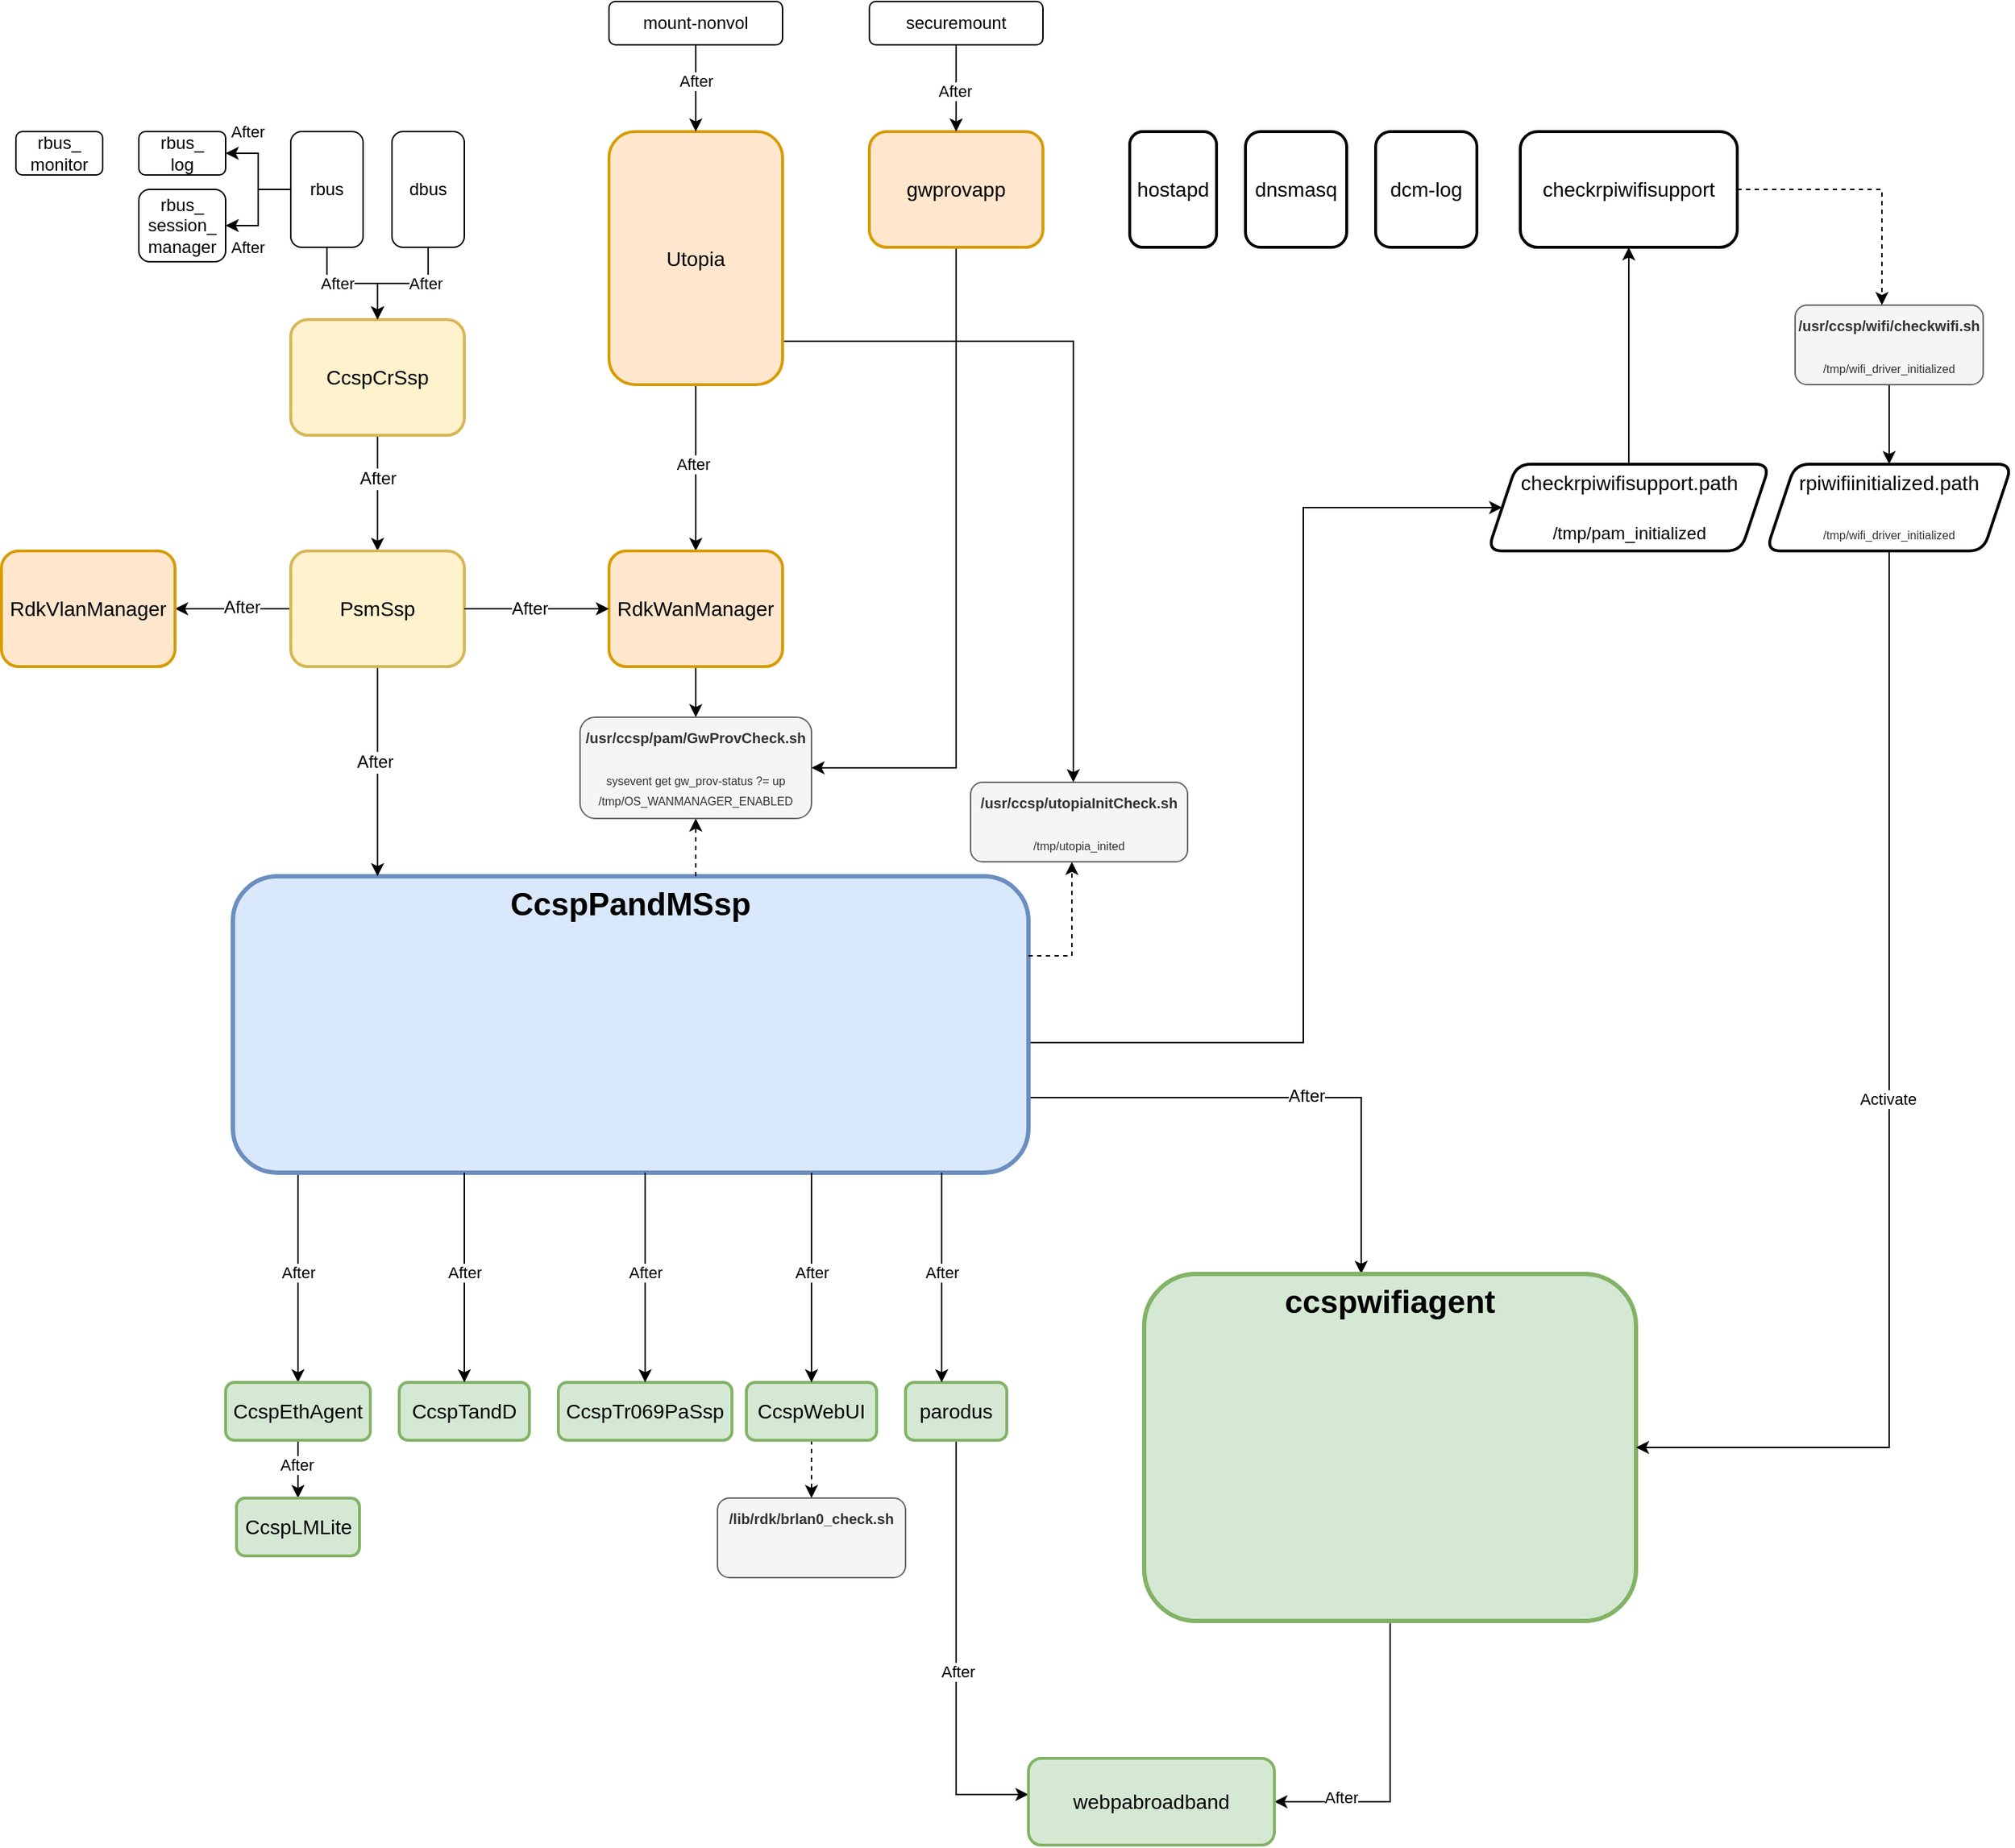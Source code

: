 <mxfile version="26.0.16" pages="2">
  <diagram id="CaJrav0Ks9dbAxRaC8s3" name="startup">
    <mxGraphModel dx="1792" dy="1963" grid="1" gridSize="10" guides="1" tooltips="1" connect="1" arrows="1" fold="1" page="1" pageScale="1" pageWidth="1100" pageHeight="850" math="0" shadow="0">
      <root>
        <mxCell id="0" />
        <mxCell id="1" parent="0" />
        <mxCell id="Ctrap0ORq_py7FJHEWEQ-8" value="" style="edgeStyle=orthogonalEdgeStyle;rounded=0;orthogonalLoop=1;jettySize=auto;html=1;" parent="1" target="Ctrap0ORq_py7FJHEWEQ-6" edge="1" source="HaenMIY_Y_Yz_WXMwMJQ-9">
          <mxGeometry relative="1" as="geometry">
            <mxPoint x="245" y="50" as="sourcePoint" />
            <mxPoint x="145" y="-95" as="targetPoint" />
            <Array as="points">
              <mxPoint x="245" y="30" />
              <mxPoint x="245" y="30" />
            </Array>
          </mxGeometry>
        </mxCell>
        <mxCell id="Ctrap0ORq_py7FJHEWEQ-9" value="After" style="edgeLabel;html=1;align=center;verticalAlign=middle;resizable=0;points=[];" parent="Ctrap0ORq_py7FJHEWEQ-8" vertex="1" connectable="0">
          <mxGeometry x="0.18" y="1" relative="1" as="geometry">
            <mxPoint x="-1" y="-17" as="offset" />
          </mxGeometry>
        </mxCell>
        <mxCell id="Ctrap0ORq_py7FJHEWEQ-28" value="" style="edgeStyle=orthogonalEdgeStyle;rounded=0;orthogonalLoop=1;jettySize=auto;html=1;" parent="1" source="HaenMIY_Y_Yz_WXMwMJQ-9" target="Ctrap0ORq_py7FJHEWEQ-27" edge="1">
          <mxGeometry relative="1" as="geometry">
            <Array as="points">
              <mxPoint x="980" y="-62" />
            </Array>
          </mxGeometry>
        </mxCell>
        <mxCell id="Ctrap0ORq_py7FJHEWEQ-43" value="After" style="edgeLabel;html=1;align=center;verticalAlign=middle;resizable=0;points=[];fontSize=12;" parent="Ctrap0ORq_py7FJHEWEQ-28" vertex="1" connectable="0">
          <mxGeometry x="0.092" y="1" relative="1" as="geometry">
            <mxPoint as="offset" />
          </mxGeometry>
        </mxCell>
        <mxCell id="dHDx69oJGEYUdPEooDdm-9" value="" style="edgeStyle=orthogonalEdgeStyle;rounded=0;orthogonalLoop=1;jettySize=auto;html=1;" edge="1" parent="1" source="HaenMIY_Y_Yz_WXMwMJQ-9" target="Ctrap0ORq_py7FJHEWEQ-68">
          <mxGeometry relative="1" as="geometry">
            <mxPoint x="1000" y="-30" as="targetPoint" />
            <Array as="points">
              <mxPoint x="940" y="-100" />
              <mxPoint x="940" y="-470" />
            </Array>
          </mxGeometry>
        </mxCell>
        <mxCell id="HaenMIY_Y_Yz_WXMwMJQ-9" value="CcspPandMSsp" style="rounded=1;whiteSpace=wrap;html=1;strokeWidth=3;fontSize=22;verticalAlign=top;fontStyle=1;fillColor=#dae8fc;strokeColor=#6c8ebf;" parent="1" vertex="1">
          <mxGeometry x="200" y="-215" width="550" height="205" as="geometry" />
        </mxCell>
        <mxCell id="nihvY-NNrgZjXgcSUX2D-1" value="" style="edgeStyle=orthogonalEdgeStyle;rounded=0;orthogonalLoop=1;jettySize=auto;html=1;" parent="1" source="HaenMIY_Y_Yz_WXMwMJQ-10" target="HaenMIY_Y_Yz_WXMwMJQ-11" edge="1">
          <mxGeometry relative="1" as="geometry" />
        </mxCell>
        <mxCell id="nihvY-NNrgZjXgcSUX2D-2" value="After" style="edgeLabel;html=1;align=center;verticalAlign=middle;resizable=0;points=[];fontSize=12;" parent="nihvY-NNrgZjXgcSUX2D-1" vertex="1" connectable="0">
          <mxGeometry x="-0.35" y="2" relative="1" as="geometry">
            <mxPoint x="-2" y="4" as="offset" />
          </mxGeometry>
        </mxCell>
        <mxCell id="HaenMIY_Y_Yz_WXMwMJQ-10" value="CcspCrSsp" style="rounded=1;whiteSpace=wrap;html=1;strokeWidth=2;fontSize=14;fillColor=#fff2cc;strokeColor=#d6b656;" parent="1" vertex="1">
          <mxGeometry x="240" y="-600" width="120" height="80" as="geometry" />
        </mxCell>
        <mxCell id="jsRW752Dgb9fndnlYt7Z-1" value="" style="edgeStyle=orthogonalEdgeStyle;rounded=0;orthogonalLoop=1;jettySize=auto;html=1;" parent="1" source="HaenMIY_Y_Yz_WXMwMJQ-11" target="HaenMIY_Y_Yz_WXMwMJQ-9" edge="1">
          <mxGeometry relative="1" as="geometry">
            <Array as="points">
              <mxPoint x="300" y="-240" />
              <mxPoint x="300" y="-240" />
            </Array>
          </mxGeometry>
        </mxCell>
        <mxCell id="jsRW752Dgb9fndnlYt7Z-2" value="After" style="edgeLabel;html=1;align=center;verticalAlign=middle;resizable=0;points=[];fontSize=12;" parent="jsRW752Dgb9fndnlYt7Z-1" vertex="1" connectable="0">
          <mxGeometry x="-0.1" y="-2" relative="1" as="geometry">
            <mxPoint as="offset" />
          </mxGeometry>
        </mxCell>
        <mxCell id="Ctrap0ORq_py7FJHEWEQ-17" value="" style="edgeStyle=orthogonalEdgeStyle;rounded=0;orthogonalLoop=1;jettySize=auto;html=1;fontSize=14;" parent="1" source="HaenMIY_Y_Yz_WXMwMJQ-11" target="Ctrap0ORq_py7FJHEWEQ-16" edge="1">
          <mxGeometry relative="1" as="geometry" />
        </mxCell>
        <mxCell id="Ctrap0ORq_py7FJHEWEQ-18" value="After" style="edgeLabel;html=1;align=center;verticalAlign=middle;resizable=0;points=[];fontSize=12;" parent="Ctrap0ORq_py7FJHEWEQ-17" vertex="1" connectable="0">
          <mxGeometry x="-0.155" y="-1" relative="1" as="geometry">
            <mxPoint as="offset" />
          </mxGeometry>
        </mxCell>
        <mxCell id="HaenMIY_Y_Yz_WXMwMJQ-11" value="PsmSsp" style="rounded=1;whiteSpace=wrap;html=1;strokeWidth=2;fontSize=14;fillColor=#fff2cc;strokeColor=#d6b656;" parent="1" vertex="1">
          <mxGeometry x="240" y="-440" width="120" height="80" as="geometry" />
        </mxCell>
        <mxCell id="-SFAgJQSVejThjJHDz4t-4" value="" style="edgeStyle=orthogonalEdgeStyle;rounded=0;orthogonalLoop=1;jettySize=auto;html=1;dashed=1;" parent="1" source="HaenMIY_Y_Yz_WXMwMJQ-9" target="-SFAgJQSVejThjJHDz4t-2" edge="1">
          <mxGeometry relative="1" as="geometry">
            <mxPoint x="960" y="-319.96" as="targetPoint" />
            <Array as="points">
              <mxPoint x="780" y="-160" />
            </Array>
          </mxGeometry>
        </mxCell>
        <mxCell id="-SFAgJQSVejThjJHDz4t-2" value="&lt;font style=&quot;font-size: 10px;&quot;&gt;&lt;b&gt;/usr/ccsp/utopiaInitCheck.sh&lt;/b&gt;&lt;/font&gt;&lt;div&gt;&lt;span style=&quot;font-size: 8px;&quot;&gt;&lt;br&gt;&lt;/span&gt;&lt;/div&gt;&lt;div&gt;&lt;span style=&quot;font-size: 8px;&quot;&gt;/tmp/utopia_inited&lt;/span&gt;&lt;/div&gt;" style="rounded=1;whiteSpace=wrap;html=1;align=center;verticalAlign=top;fillColor=#f5f5f5;fontColor=#333333;strokeColor=#666666;" parent="1" vertex="1">
          <mxGeometry x="710" y="-280" width="150" height="55" as="geometry" />
        </mxCell>
        <mxCell id="Ctrap0ORq_py7FJHEWEQ-33" value="" style="edgeStyle=orthogonalEdgeStyle;rounded=0;orthogonalLoop=1;jettySize=auto;html=1;dashed=1;" parent="1" source="HaenMIY_Y_Yz_WXMwMJQ-9" target="-SFAgJQSVejThjJHDz4t-3" edge="1">
          <mxGeometry relative="1" as="geometry">
            <Array as="points">
              <mxPoint x="520" y="-225" />
              <mxPoint x="520" y="-225" />
            </Array>
          </mxGeometry>
        </mxCell>
        <mxCell id="-SFAgJQSVejThjJHDz4t-3" value="&lt;font style=&quot;font-size: 10px;&quot;&gt;&lt;b&gt;/usr/ccsp/pam/GwProvCheck.sh&lt;/b&gt;&lt;/font&gt;&lt;div&gt;&lt;span style=&quot;font-size: 8px;&quot;&gt;&lt;br&gt;&lt;/span&gt;&lt;/div&gt;&lt;div&gt;&lt;span style=&quot;font-size: 8px;&quot;&gt;sysevent get gw_prov-status ?= up&lt;/span&gt;&lt;/div&gt;&lt;div&gt;&lt;span style=&quot;font-size: 8px;&quot;&gt;/tmp/OS_WANMANAGER_ENABLED&lt;/span&gt;&lt;/div&gt;" style="rounded=1;whiteSpace=wrap;html=1;align=center;verticalAlign=top;fillColor=#f5f5f5;fontColor=#333333;strokeColor=#666666;" parent="1" vertex="1">
          <mxGeometry x="440" y="-325" width="160" height="70" as="geometry" />
        </mxCell>
        <mxCell id="Ctrap0ORq_py7FJHEWEQ-14" value="" style="edgeStyle=orthogonalEdgeStyle;rounded=0;orthogonalLoop=1;jettySize=auto;html=1;" parent="1" source="-SFAgJQSVejThjJHDz4t-6" target="Ctrap0ORq_py7FJHEWEQ-10" edge="1">
          <mxGeometry relative="1" as="geometry">
            <mxPoint x="520" y="-570" as="targetPoint" />
          </mxGeometry>
        </mxCell>
        <mxCell id="Ctrap0ORq_py7FJHEWEQ-15" value="After" style="edgeLabel;html=1;align=center;verticalAlign=middle;resizable=0;points=[];" parent="Ctrap0ORq_py7FJHEWEQ-14" vertex="1" connectable="0">
          <mxGeometry x="-0.056" y="-2" relative="1" as="geometry">
            <mxPoint as="offset" />
          </mxGeometry>
        </mxCell>
        <mxCell id="Ctrap0ORq_py7FJHEWEQ-34" value="" style="edgeStyle=orthogonalEdgeStyle;rounded=0;orthogonalLoop=1;jettySize=auto;html=1;" parent="1" source="-SFAgJQSVejThjJHDz4t-6" target="-SFAgJQSVejThjJHDz4t-2" edge="1">
          <mxGeometry relative="1" as="geometry">
            <Array as="points">
              <mxPoint x="781" y="-585" />
            </Array>
          </mxGeometry>
        </mxCell>
        <mxCell id="-SFAgJQSVejThjJHDz4t-6" value="Utopia" style="rounded=1;whiteSpace=wrap;html=1;strokeWidth=2;fontSize=14;fillColor=#ffe6cc;strokeColor=#d79b00;" parent="1" vertex="1">
          <mxGeometry x="460" y="-730" width="120" height="175" as="geometry" />
        </mxCell>
        <mxCell id="Ctrap0ORq_py7FJHEWEQ-2" value="" style="edgeStyle=orthogonalEdgeStyle;rounded=0;orthogonalLoop=1;jettySize=auto;html=1;" parent="1" source="QYjlURlQi1eM6L4crGB4-1" target="HaenMIY_Y_Yz_WXMwMJQ-10" edge="1">
          <mxGeometry relative="1" as="geometry" />
        </mxCell>
        <mxCell id="Ctrap0ORq_py7FJHEWEQ-5" value="After" style="edgeLabel;html=1;align=center;verticalAlign=middle;resizable=0;points=[];" parent="Ctrap0ORq_py7FJHEWEQ-2" vertex="1" connectable="0">
          <mxGeometry x="-0.263" relative="1" as="geometry">
            <mxPoint as="offset" />
          </mxGeometry>
        </mxCell>
        <mxCell id="dHDx69oJGEYUdPEooDdm-2" value="" style="edgeStyle=orthogonalEdgeStyle;rounded=0;orthogonalLoop=1;jettySize=auto;html=1;" edge="1" parent="1" source="QYjlURlQi1eM6L4crGB4-1" target="dHDx69oJGEYUdPEooDdm-1">
          <mxGeometry relative="1" as="geometry" />
        </mxCell>
        <mxCell id="dHDx69oJGEYUdPEooDdm-3" value="After" style="edgeLabel;html=1;align=center;verticalAlign=middle;resizable=0;points=[];" vertex="1" connectable="0" parent="dHDx69oJGEYUdPEooDdm-2">
          <mxGeometry x="0.373" y="4" relative="1" as="geometry">
            <mxPoint x="-7" y="-19" as="offset" />
          </mxGeometry>
        </mxCell>
        <mxCell id="QYjlURlQi1eM6L4crGB4-1" value="rbus" style="rounded=1;whiteSpace=wrap;html=1;" parent="1" vertex="1">
          <mxGeometry x="240" y="-730" width="50" height="80" as="geometry" />
        </mxCell>
        <mxCell id="Ctrap0ORq_py7FJHEWEQ-3" value="" style="edgeStyle=orthogonalEdgeStyle;rounded=0;orthogonalLoop=1;jettySize=auto;html=1;" parent="1" source="Ctrap0ORq_py7FJHEWEQ-1" target="HaenMIY_Y_Yz_WXMwMJQ-10" edge="1">
          <mxGeometry relative="1" as="geometry" />
        </mxCell>
        <mxCell id="Ctrap0ORq_py7FJHEWEQ-4" value="After" style="edgeLabel;html=1;align=center;verticalAlign=middle;resizable=0;points=[];" parent="Ctrap0ORq_py7FJHEWEQ-3" vertex="1" connectable="0">
          <mxGeometry x="-0.365" relative="1" as="geometry">
            <mxPoint as="offset" />
          </mxGeometry>
        </mxCell>
        <mxCell id="Ctrap0ORq_py7FJHEWEQ-1" value="dbus" style="rounded=1;whiteSpace=wrap;html=1;" parent="1" vertex="1">
          <mxGeometry x="310" y="-730" width="50" height="80" as="geometry" />
        </mxCell>
        <mxCell id="Ctrap0ORq_py7FJHEWEQ-41" value="" style="edgeStyle=orthogonalEdgeStyle;rounded=0;orthogonalLoop=1;jettySize=auto;html=1;" parent="1" source="Ctrap0ORq_py7FJHEWEQ-6" target="Ctrap0ORq_py7FJHEWEQ-38" edge="1">
          <mxGeometry relative="1" as="geometry" />
        </mxCell>
        <mxCell id="Ctrap0ORq_py7FJHEWEQ-42" value="After" style="edgeLabel;html=1;align=center;verticalAlign=middle;resizable=0;points=[];" parent="Ctrap0ORq_py7FJHEWEQ-41" vertex="1" connectable="0">
          <mxGeometry x="-0.181" y="-1" relative="1" as="geometry">
            <mxPoint as="offset" />
          </mxGeometry>
        </mxCell>
        <mxCell id="Ctrap0ORq_py7FJHEWEQ-6" value="CcspEthAgent" style="rounded=1;whiteSpace=wrap;html=1;strokeWidth=2;fontSize=14;fillColor=#d5e8d4;strokeColor=#82b366;" parent="1" vertex="1">
          <mxGeometry x="195" y="135" width="100" height="40" as="geometry" />
        </mxCell>
        <mxCell id="Ctrap0ORq_py7FJHEWEQ-32" value="" style="edgeStyle=orthogonalEdgeStyle;rounded=0;orthogonalLoop=1;jettySize=auto;html=1;" parent="1" source="Ctrap0ORq_py7FJHEWEQ-10" target="-SFAgJQSVejThjJHDz4t-3" edge="1">
          <mxGeometry relative="1" as="geometry" />
        </mxCell>
        <mxCell id="Ctrap0ORq_py7FJHEWEQ-10" value="RdkWanManager" style="rounded=1;whiteSpace=wrap;html=1;strokeWidth=2;fontSize=14;fillColor=#ffe6cc;strokeColor=#d79b00;" parent="1" vertex="1">
          <mxGeometry x="460" y="-440" width="120" height="80" as="geometry" />
        </mxCell>
        <mxCell id="Ctrap0ORq_py7FJHEWEQ-11" value="" style="edgeStyle=orthogonalEdgeStyle;rounded=0;orthogonalLoop=1;jettySize=auto;html=1;fontSize=14;" parent="1" source="HaenMIY_Y_Yz_WXMwMJQ-11" target="Ctrap0ORq_py7FJHEWEQ-10" edge="1">
          <mxGeometry relative="1" as="geometry">
            <mxPoint x="310" y="-350" as="sourcePoint" />
            <mxPoint x="310" y="-270" as="targetPoint" />
          </mxGeometry>
        </mxCell>
        <mxCell id="Ctrap0ORq_py7FJHEWEQ-12" value="After" style="edgeLabel;html=1;align=center;verticalAlign=middle;resizable=0;points=[];fontSize=12;" parent="Ctrap0ORq_py7FJHEWEQ-11" vertex="1" connectable="0">
          <mxGeometry x="-0.1" y="-2" relative="1" as="geometry">
            <mxPoint y="-2" as="offset" />
          </mxGeometry>
        </mxCell>
        <mxCell id="Ctrap0ORq_py7FJHEWEQ-16" value="RdkVlanManager" style="rounded=1;whiteSpace=wrap;html=1;strokeWidth=2;fontSize=14;fillColor=#ffe6cc;strokeColor=#d79b00;" parent="1" vertex="1">
          <mxGeometry x="40" y="-440" width="120" height="80" as="geometry" />
        </mxCell>
        <mxCell id="Ctrap0ORq_py7FJHEWEQ-36" value="" style="edgeStyle=orthogonalEdgeStyle;rounded=0;orthogonalLoop=1;jettySize=auto;html=1;" parent="1" source="Ctrap0ORq_py7FJHEWEQ-19" target="-SFAgJQSVejThjJHDz4t-3" edge="1">
          <mxGeometry relative="1" as="geometry">
            <mxPoint x="700" y="-580" as="targetPoint" />
            <Array as="points">
              <mxPoint x="700" y="-290" />
            </Array>
          </mxGeometry>
        </mxCell>
        <mxCell id="Ctrap0ORq_py7FJHEWEQ-19" value="gwprovapp" style="rounded=1;whiteSpace=wrap;html=1;strokeWidth=2;fontSize=14;fillColor=#ffe6cc;strokeColor=#d79b00;" parent="1" vertex="1">
          <mxGeometry x="640" y="-730" width="120" height="80" as="geometry" />
        </mxCell>
        <mxCell id="Ctrap0ORq_py7FJHEWEQ-22" value="" style="edgeStyle=orthogonalEdgeStyle;rounded=0;orthogonalLoop=1;jettySize=auto;html=1;" parent="1" source="Ctrap0ORq_py7FJHEWEQ-21" target="Ctrap0ORq_py7FJHEWEQ-19" edge="1">
          <mxGeometry relative="1" as="geometry" />
        </mxCell>
        <mxCell id="Ctrap0ORq_py7FJHEWEQ-23" value="After" style="edgeLabel;html=1;align=center;verticalAlign=middle;resizable=0;points=[];" parent="Ctrap0ORq_py7FJHEWEQ-22" vertex="1" connectable="0">
          <mxGeometry x="0.056" y="-1" relative="1" as="geometry">
            <mxPoint as="offset" />
          </mxGeometry>
        </mxCell>
        <mxCell id="Ctrap0ORq_py7FJHEWEQ-21" value="securemount" style="rounded=1;whiteSpace=wrap;html=1;" parent="1" vertex="1">
          <mxGeometry x="640" y="-820" width="120" height="30" as="geometry" />
        </mxCell>
        <mxCell id="Ctrap0ORq_py7FJHEWEQ-25" value="" style="edgeStyle=orthogonalEdgeStyle;rounded=0;orthogonalLoop=1;jettySize=auto;html=1;" parent="1" source="Ctrap0ORq_py7FJHEWEQ-24" target="-SFAgJQSVejThjJHDz4t-6" edge="1">
          <mxGeometry relative="1" as="geometry" />
        </mxCell>
        <mxCell id="Ctrap0ORq_py7FJHEWEQ-26" value="After" style="edgeLabel;html=1;align=center;verticalAlign=middle;resizable=0;points=[];" parent="Ctrap0ORq_py7FJHEWEQ-25" vertex="1" connectable="0">
          <mxGeometry x="-0.186" relative="1" as="geometry">
            <mxPoint as="offset" />
          </mxGeometry>
        </mxCell>
        <mxCell id="Ctrap0ORq_py7FJHEWEQ-24" value="mount-nonvol" style="rounded=1;whiteSpace=wrap;html=1;" parent="1" vertex="1">
          <mxGeometry x="460" y="-820" width="120" height="30" as="geometry" />
        </mxCell>
        <mxCell id="dHDx69oJGEYUdPEooDdm-15" value="" style="edgeStyle=orthogonalEdgeStyle;rounded=0;orthogonalLoop=1;jettySize=auto;html=1;" edge="1" parent="1" source="Ctrap0ORq_py7FJHEWEQ-27" target="dHDx69oJGEYUdPEooDdm-10">
          <mxGeometry relative="1" as="geometry">
            <mxPoint x="1290" y="110" as="targetPoint" />
            <Array as="points">
              <mxPoint x="1000" y="425" />
            </Array>
          </mxGeometry>
        </mxCell>
        <mxCell id="dHDx69oJGEYUdPEooDdm-16" value="After" style="edgeLabel;html=1;align=center;verticalAlign=middle;resizable=0;points=[];" vertex="1" connectable="0" parent="dHDx69oJGEYUdPEooDdm-15">
          <mxGeometry x="0.555" y="-3" relative="1" as="geometry">
            <mxPoint as="offset" />
          </mxGeometry>
        </mxCell>
        <mxCell id="Ctrap0ORq_py7FJHEWEQ-27" value="ccspwifiagent" style="rounded=1;whiteSpace=wrap;html=1;strokeWidth=3;fontSize=22;verticalAlign=top;fontStyle=1;fillColor=#d5e8d4;strokeColor=#82b366;" parent="1" vertex="1">
          <mxGeometry x="830" y="60" width="340" height="240" as="geometry" />
        </mxCell>
        <mxCell id="Ctrap0ORq_py7FJHEWEQ-30" value="&lt;div&gt;&lt;br&gt;&lt;/div&gt;&lt;div&gt;&lt;br&gt;&lt;/div&gt;" style="text;html=1;align=left;verticalAlign=middle;resizable=0;points=[];autosize=1;strokeColor=none;fillColor=none;fontSize=8;" parent="1" vertex="1">
          <mxGeometry x="230" y="-135" width="20" height="30" as="geometry" />
        </mxCell>
        <mxCell id="Ctrap0ORq_py7FJHEWEQ-37" value="CcspTandD" style="rounded=1;whiteSpace=wrap;html=1;strokeWidth=2;fontSize=14;fillColor=#d5e8d4;strokeColor=#82b366;" parent="1" vertex="1">
          <mxGeometry x="315" y="135" width="90" height="40" as="geometry" />
        </mxCell>
        <mxCell id="dHDx69oJGEYUdPEooDdm-12" value="" style="edgeStyle=orthogonalEdgeStyle;rounded=0;orthogonalLoop=1;jettySize=auto;html=1;" edge="1" parent="1" source="Ctrap0ORq_py7FJHEWEQ-53" target="dHDx69oJGEYUdPEooDdm-10">
          <mxGeometry relative="1" as="geometry">
            <mxPoint x="1120" y="320" as="sourcePoint" />
            <mxPoint x="855" y="530" as="targetPoint" />
            <Array as="points">
              <mxPoint x="700" y="420" />
            </Array>
          </mxGeometry>
        </mxCell>
        <mxCell id="dHDx69oJGEYUdPEooDdm-13" value="After" style="edgeLabel;html=1;align=center;verticalAlign=middle;resizable=0;points=[];" vertex="1" connectable="0" parent="dHDx69oJGEYUdPEooDdm-12">
          <mxGeometry x="0.084" y="1" relative="1" as="geometry">
            <mxPoint as="offset" />
          </mxGeometry>
        </mxCell>
        <mxCell id="Ctrap0ORq_py7FJHEWEQ-38" value="CcspLMLite" style="rounded=1;whiteSpace=wrap;html=1;strokeWidth=2;fontSize=14;fillColor=#d5e8d4;strokeColor=#82b366;" parent="1" vertex="1">
          <mxGeometry x="202.5" y="215" width="85" height="40" as="geometry" />
        </mxCell>
        <mxCell id="Ctrap0ORq_py7FJHEWEQ-39" value="" style="edgeStyle=orthogonalEdgeStyle;rounded=0;orthogonalLoop=1;jettySize=auto;html=1;" parent="1" target="Ctrap0ORq_py7FJHEWEQ-37" edge="1" source="HaenMIY_Y_Yz_WXMwMJQ-9">
          <mxGeometry relative="1" as="geometry">
            <mxPoint x="355" y="50" as="sourcePoint" />
            <mxPoint x="255" y="140" as="targetPoint" />
            <Array as="points">
              <mxPoint x="360" y="20" />
              <mxPoint x="360" y="20" />
            </Array>
          </mxGeometry>
        </mxCell>
        <mxCell id="Ctrap0ORq_py7FJHEWEQ-40" value="After" style="edgeLabel;html=1;align=center;verticalAlign=middle;resizable=0;points=[];" parent="Ctrap0ORq_py7FJHEWEQ-39" vertex="1" connectable="0">
          <mxGeometry x="0.18" y="1" relative="1" as="geometry">
            <mxPoint x="-1" y="-17" as="offset" />
          </mxGeometry>
        </mxCell>
        <mxCell id="Ctrap0ORq_py7FJHEWEQ-44" value="CcspTr069PaSsp" style="rounded=1;whiteSpace=wrap;html=1;strokeWidth=2;fontSize=14;fillColor=#d5e8d4;strokeColor=#82b366;" parent="1" vertex="1">
          <mxGeometry x="425" y="135" width="120" height="40" as="geometry" />
        </mxCell>
        <mxCell id="Ctrap0ORq_py7FJHEWEQ-45" value="" style="edgeStyle=orthogonalEdgeStyle;rounded=0;orthogonalLoop=1;jettySize=auto;html=1;" parent="1" target="Ctrap0ORq_py7FJHEWEQ-44" edge="1" source="HaenMIY_Y_Yz_WXMwMJQ-9">
          <mxGeometry relative="1" as="geometry">
            <mxPoint x="485" y="50" as="sourcePoint" />
            <mxPoint x="365" y="140" as="targetPoint" />
            <Array as="points">
              <mxPoint x="485" y="20" />
              <mxPoint x="485" y="20" />
            </Array>
          </mxGeometry>
        </mxCell>
        <mxCell id="Ctrap0ORq_py7FJHEWEQ-46" value="After" style="edgeLabel;html=1;align=center;verticalAlign=middle;resizable=0;points=[];" parent="Ctrap0ORq_py7FJHEWEQ-45" vertex="1" connectable="0">
          <mxGeometry x="0.18" y="1" relative="1" as="geometry">
            <mxPoint x="-1" y="-17" as="offset" />
          </mxGeometry>
        </mxCell>
        <mxCell id="Ctrap0ORq_py7FJHEWEQ-51" value="" style="edgeStyle=orthogonalEdgeStyle;rounded=0;orthogonalLoop=1;jettySize=auto;html=1;dashed=1;" parent="1" source="Ctrap0ORq_py7FJHEWEQ-47" target="Ctrap0ORq_py7FJHEWEQ-50" edge="1">
          <mxGeometry relative="1" as="geometry" />
        </mxCell>
        <mxCell id="Ctrap0ORq_py7FJHEWEQ-47" value="CcspWebUI" style="rounded=1;whiteSpace=wrap;html=1;strokeWidth=2;fontSize=14;fillColor=#d5e8d4;strokeColor=#82b366;" parent="1" vertex="1">
          <mxGeometry x="555" y="135" width="90" height="40" as="geometry" />
        </mxCell>
        <mxCell id="Ctrap0ORq_py7FJHEWEQ-48" value="" style="edgeStyle=orthogonalEdgeStyle;rounded=0;orthogonalLoop=1;jettySize=auto;html=1;" parent="1" target="Ctrap0ORq_py7FJHEWEQ-47" edge="1" source="HaenMIY_Y_Yz_WXMwMJQ-9">
          <mxGeometry relative="1" as="geometry">
            <mxPoint x="600" y="50" as="sourcePoint" />
            <mxPoint x="495" y="140" as="targetPoint" />
            <Array as="points">
              <mxPoint x="600" y="30" />
              <mxPoint x="600" y="30" />
            </Array>
          </mxGeometry>
        </mxCell>
        <mxCell id="Ctrap0ORq_py7FJHEWEQ-49" value="After" style="edgeLabel;html=1;align=center;verticalAlign=middle;resizable=0;points=[];" parent="Ctrap0ORq_py7FJHEWEQ-48" vertex="1" connectable="0">
          <mxGeometry x="0.18" y="1" relative="1" as="geometry">
            <mxPoint x="-1" y="-17" as="offset" />
          </mxGeometry>
        </mxCell>
        <mxCell id="Ctrap0ORq_py7FJHEWEQ-50" value="&lt;span style=&quot;font-size: 10px;&quot;&gt;&lt;b&gt;/lib/rdk/brlan0_check.sh&lt;/b&gt;&lt;/span&gt;" style="rounded=1;whiteSpace=wrap;html=1;align=center;verticalAlign=top;fillColor=#f5f5f5;fontColor=#333333;strokeColor=#666666;" parent="1" vertex="1">
          <mxGeometry x="535" y="215" width="130" height="55" as="geometry" />
        </mxCell>
        <mxCell id="Ctrap0ORq_py7FJHEWEQ-52" value="hostapd" style="rounded=1;whiteSpace=wrap;html=1;strokeWidth=2;fontSize=14;" parent="1" vertex="1">
          <mxGeometry x="820" y="-730" width="60" height="80" as="geometry" />
        </mxCell>
        <mxCell id="Ctrap0ORq_py7FJHEWEQ-53" value="parodus" style="rounded=1;whiteSpace=wrap;html=1;strokeWidth=2;fontSize=14;fillColor=#d5e8d4;strokeColor=#82b366;" parent="1" vertex="1">
          <mxGeometry x="665" y="135" width="70" height="40" as="geometry" />
        </mxCell>
        <mxCell id="Ctrap0ORq_py7FJHEWEQ-55" value="" style="edgeStyle=orthogonalEdgeStyle;rounded=0;orthogonalLoop=1;jettySize=auto;html=1;" parent="1" target="Ctrap0ORq_py7FJHEWEQ-53" edge="1" source="HaenMIY_Y_Yz_WXMwMJQ-9">
          <mxGeometry relative="1" as="geometry">
            <mxPoint x="665" y="155" as="sourcePoint" />
            <mxPoint x="610" y="245" as="targetPoint" />
            <Array as="points">
              <mxPoint x="690" y="40" />
              <mxPoint x="690" y="40" />
            </Array>
          </mxGeometry>
        </mxCell>
        <mxCell id="Ctrap0ORq_py7FJHEWEQ-56" value="After" style="edgeLabel;html=1;align=center;verticalAlign=middle;resizable=0;points=[];" parent="Ctrap0ORq_py7FJHEWEQ-55" vertex="1" connectable="0">
          <mxGeometry x="0.18" y="1" relative="1" as="geometry">
            <mxPoint x="-1" y="-17" as="offset" />
          </mxGeometry>
        </mxCell>
        <mxCell id="Ctrap0ORq_py7FJHEWEQ-57" value="dnsmasq" style="rounded=1;whiteSpace=wrap;html=1;strokeWidth=2;fontSize=14;" parent="1" vertex="1">
          <mxGeometry x="900" y="-730" width="70" height="80" as="geometry" />
        </mxCell>
        <mxCell id="Ctrap0ORq_py7FJHEWEQ-58" value="dcm-log" style="rounded=1;whiteSpace=wrap;html=1;strokeWidth=2;fontSize=14;" parent="1" vertex="1">
          <mxGeometry x="990" y="-730" width="70" height="80" as="geometry" />
        </mxCell>
        <mxCell id="Ctrap0ORq_py7FJHEWEQ-67" value="" style="edgeStyle=orthogonalEdgeStyle;rounded=0;orthogonalLoop=1;jettySize=auto;html=1;dashed=1;" parent="1" source="Ctrap0ORq_py7FJHEWEQ-59" target="Ctrap0ORq_py7FJHEWEQ-64" edge="1">
          <mxGeometry relative="1" as="geometry">
            <mxPoint x="1345" y="-690" as="targetPoint" />
            <Array as="points">
              <mxPoint x="1340" y="-690" />
            </Array>
          </mxGeometry>
        </mxCell>
        <mxCell id="Ctrap0ORq_py7FJHEWEQ-59" value="checkrpiwifisupport" style="rounded=1;whiteSpace=wrap;html=1;strokeWidth=2;fontSize=14;" parent="1" vertex="1">
          <mxGeometry x="1090" y="-730" width="150" height="80" as="geometry" />
        </mxCell>
        <mxCell id="Ctrap0ORq_py7FJHEWEQ-62" value="" style="edgeStyle=orthogonalEdgeStyle;rounded=0;orthogonalLoop=1;jettySize=auto;html=1;" parent="1" source="Ctrap0ORq_py7FJHEWEQ-68" target="Ctrap0ORq_py7FJHEWEQ-59" edge="1">
          <mxGeometry relative="1" as="geometry">
            <mxPoint x="1052.545" y="-520" as="sourcePoint" />
            <mxPoint x="1000" y="-580" as="targetPoint" />
          </mxGeometry>
        </mxCell>
        <mxCell id="Ctrap0ORq_py7FJHEWEQ-71" value="" style="edgeStyle=orthogonalEdgeStyle;rounded=0;orthogonalLoop=1;jettySize=auto;html=1;" parent="1" source="Ctrap0ORq_py7FJHEWEQ-64" target="Ctrap0ORq_py7FJHEWEQ-70" edge="1">
          <mxGeometry relative="1" as="geometry" />
        </mxCell>
        <mxCell id="Ctrap0ORq_py7FJHEWEQ-64" value="&lt;span style=&quot;font-size: 10px;&quot;&gt;&lt;b&gt;/usr/ccsp/wifi/checkwifi.sh&lt;/b&gt;&lt;/span&gt;&lt;br&gt;&lt;div&gt;&lt;span style=&quot;font-size: 8px;&quot;&gt;&lt;br&gt;&lt;/span&gt;&lt;/div&gt;&lt;div&gt;&lt;span style=&quot;font-size: 8px;&quot;&gt;/tmp/wifi_driver_initialized&lt;/span&gt;&lt;/div&gt;" style="rounded=1;whiteSpace=wrap;html=1;align=center;verticalAlign=top;fillColor=#f5f5f5;fontColor=#333333;strokeColor=#666666;" parent="1" vertex="1">
          <mxGeometry x="1280" y="-610" width="130" height="55" as="geometry" />
        </mxCell>
        <mxCell id="Ctrap0ORq_py7FJHEWEQ-68" value="checkrpiwifisupport.path&lt;div&gt;&lt;br&gt;&lt;/div&gt;&lt;div&gt;&lt;span style=&quot;font-size: 12px;&quot;&gt;/tmp/pam_initialized&lt;/span&gt;&lt;/div&gt;" style="shape=parallelogram;perimeter=parallelogramPerimeter;whiteSpace=wrap;html=1;fixedSize=1;fontSize=14;rounded=1;strokeWidth=2;" parent="1" vertex="1">
          <mxGeometry x="1067.5" y="-500" width="195" height="60" as="geometry" />
        </mxCell>
        <mxCell id="Ctrap0ORq_py7FJHEWEQ-73" value="" style="edgeStyle=orthogonalEdgeStyle;rounded=0;orthogonalLoop=1;jettySize=auto;html=1;" parent="1" source="Ctrap0ORq_py7FJHEWEQ-70" target="Ctrap0ORq_py7FJHEWEQ-27" edge="1">
          <mxGeometry relative="1" as="geometry">
            <mxPoint x="1375" y="-360" as="targetPoint" />
            <Array as="points">
              <mxPoint x="1345" y="-270" />
              <mxPoint x="1345" y="-270" />
            </Array>
          </mxGeometry>
        </mxCell>
        <mxCell id="Ctrap0ORq_py7FJHEWEQ-74" value="Activate" style="edgeLabel;html=1;align=center;verticalAlign=middle;resizable=0;points=[];" parent="Ctrap0ORq_py7FJHEWEQ-73" vertex="1" connectable="0">
          <mxGeometry x="-0.048" y="-1" relative="1" as="geometry">
            <mxPoint as="offset" />
          </mxGeometry>
        </mxCell>
        <mxCell id="Ctrap0ORq_py7FJHEWEQ-70" value="rpiwifiinitialized.path&lt;br&gt;&lt;div&gt;&lt;span style=&quot;color: rgb(51, 51, 51); font-size: 8px; background-color: transparent;&quot;&gt;&lt;br&gt;&lt;/span&gt;&lt;/div&gt;&lt;div&gt;&lt;span style=&quot;color: rgb(51, 51, 51); font-size: 8px; background-color: transparent;&quot;&gt;/tmp/wifi_driver_initialized&lt;/span&gt;&lt;/div&gt;" style="shape=parallelogram;perimeter=parallelogramPerimeter;whiteSpace=wrap;html=1;fixedSize=1;fontSize=14;rounded=1;strokeWidth=2;" parent="1" vertex="1">
          <mxGeometry x="1260" y="-500" width="170" height="60" as="geometry" />
        </mxCell>
        <mxCell id="dHDx69oJGEYUdPEooDdm-1" value="rbus_&lt;div&gt;log&lt;/div&gt;" style="rounded=1;whiteSpace=wrap;html=1;" vertex="1" parent="1">
          <mxGeometry x="135" y="-730" width="60" height="30" as="geometry" />
        </mxCell>
        <mxCell id="dHDx69oJGEYUdPEooDdm-4" value="rbus_&lt;div&gt;monitor&lt;/div&gt;" style="rounded=1;whiteSpace=wrap;html=1;" vertex="1" parent="1">
          <mxGeometry x="50" y="-730" width="60" height="30" as="geometry" />
        </mxCell>
        <mxCell id="dHDx69oJGEYUdPEooDdm-5" value="rbus_&lt;div&gt;session_&lt;/div&gt;&lt;div&gt;manager&lt;/div&gt;" style="rounded=1;whiteSpace=wrap;html=1;" vertex="1" parent="1">
          <mxGeometry x="135" y="-690" width="60" height="50" as="geometry" />
        </mxCell>
        <mxCell id="dHDx69oJGEYUdPEooDdm-6" value="" style="edgeStyle=orthogonalEdgeStyle;rounded=0;orthogonalLoop=1;jettySize=auto;html=1;" edge="1" parent="1" source="QYjlURlQi1eM6L4crGB4-1" target="dHDx69oJGEYUdPEooDdm-5">
          <mxGeometry relative="1" as="geometry">
            <mxPoint x="250" y="-680" as="sourcePoint" />
            <mxPoint x="205" y="-705" as="targetPoint" />
          </mxGeometry>
        </mxCell>
        <mxCell id="dHDx69oJGEYUdPEooDdm-7" value="After" style="edgeLabel;html=1;align=center;verticalAlign=middle;resizable=0;points=[];" vertex="1" connectable="0" parent="dHDx69oJGEYUdPEooDdm-6">
          <mxGeometry x="0.373" y="4" relative="1" as="geometry">
            <mxPoint x="-7" y="11" as="offset" />
          </mxGeometry>
        </mxCell>
        <mxCell id="dHDx69oJGEYUdPEooDdm-10" value="webpabroadband" style="rounded=1;whiteSpace=wrap;html=1;strokeWidth=2;fontSize=14;fillColor=#d5e8d4;strokeColor=#82b366;" vertex="1" parent="1">
          <mxGeometry x="750" y="395" width="170" height="60" as="geometry" />
        </mxCell>
      </root>
    </mxGraphModel>
  </diagram>
  <diagram name="systemd" id="Axyi0ZO_WcJgHzGyMsrf">
    <mxGraphModel dx="7834" dy="2465" grid="1" gridSize="10" guides="1" tooltips="1" connect="1" arrows="1" fold="1" page="1" pageScale="1" pageWidth="1100" pageHeight="850" math="0" shadow="0">
      <root>
        <mxCell id="0" />
        <mxCell id="1" parent="0" />
        <mxCell id="2gBsQM0f74D-0JB1OnKC-2" value="&lt;b&gt;CcspPandMSsp&lt;/b&gt;&lt;div&gt;&lt;div&gt;&lt;span style=&quot;font-size: 8px;&quot;&gt;[Unit]&lt;/span&gt;&lt;/div&gt;&lt;div&gt;&lt;span style=&quot;background-color: transparent; color: light-dark(rgb(0, 0, 0), rgb(255, 255, 255)); font-size: 8px;&quot;&gt;After=PsmSsp.service&lt;/span&gt;&lt;/div&gt;&lt;div&gt;&lt;span style=&quot;font-size: 8px; background-color: transparent; color: light-dark(rgb(0, 0, 0), rgb(255, 255, 255));&quot;&gt;[Service]&lt;/span&gt;&lt;/div&gt;&lt;div&gt;&lt;span style=&quot;font-size: 8px;&quot;&gt;Type=forking&lt;/span&gt;&lt;/div&gt;&lt;div&gt;&lt;span style=&quot;font-size: 8px;&quot;&gt;PIDFile=/var/tmp/CcspPandMSsp.pid&lt;/span&gt;&lt;/div&gt;&lt;div&gt;&lt;span style=&quot;font-size: 8px;&quot;&gt;WorkingDirectory=/usr/ccsp/pam&lt;/span&gt;&lt;/div&gt;&lt;div&gt;&lt;span style=&quot;font-size: 8px;&quot;&gt;Environment=&quot;Subsys=eRT.&quot;&lt;/span&gt;&lt;/div&gt;&lt;div&gt;&lt;span style=&quot;font-size: 8px;&quot;&gt;Environment=&quot;LOG4C_RCPATH=/etc&quot;&lt;/span&gt;&lt;/div&gt;&lt;div&gt;&lt;span style=&quot;font-size: 8px;&quot;&gt;EnvironmentFile=/etc/device.properties&lt;/span&gt;&lt;/div&gt;&lt;div&gt;&lt;span style=&quot;font-size: 8px;&quot;&gt;ExecStartPre=/bin/sh -c &#39;(/usr/ccsp/utopiaInitCheck.sh)&#39;&lt;/span&gt;&lt;/div&gt;&lt;div&gt;&lt;span style=&quot;font-size: 8px;&quot;&gt;ExecStartPre=-/bin/sh -c &#39;rm -rf /tmp/pam_initialized&#39;&lt;/span&gt;&lt;/div&gt;&lt;div&gt;&lt;span style=&quot;font-size: 8px;&quot;&gt;ExecStartPre=/bin/sh -c &#39;(/usr/ccsp/pam/GwProvCheck.sh)&#39;&lt;/span&gt;&lt;/div&gt;&lt;div&gt;&lt;span style=&quot;font-size: 8px;&quot;&gt;ExecStart=/bin/sh -c &#39;/usr/bin/CcspPandMSsp -subsys $Subsys&#39;&lt;/span&gt;&lt;/div&gt;&lt;div&gt;&lt;span style=&quot;font-size: 8px;&quot;&gt;ExecStopPost=/bin/sh -c &#39;echo &quot;`date`: Stopping/Restarting CcspPandMSsp&quot; &amp;gt;&amp;gt; ${PROCESS_RESTART_LOG}&#39;&lt;/span&gt;&lt;/div&gt;&lt;div&gt;&lt;span style=&quot;font-size: 8px;&quot;&gt;##ExecStartPost=/bin/sh -c &#39;(/usr/ccsp/ccspPAMCPCheck.sh)&#39;&lt;/span&gt;&lt;/div&gt;&lt;div&gt;&lt;span style=&quot;font-size: 8px;&quot;&gt;Restart=always&lt;/span&gt;&lt;/div&gt;&lt;div&gt;&lt;span style=&quot;font-size: 8px; background-color: transparent; color: light-dark(rgb(0, 0, 0), rgb(255, 255, 255));&quot;&gt;[Install]&lt;/span&gt;&lt;/div&gt;&lt;div&gt;&lt;span style=&quot;font-size: 8px;&quot;&gt;WantedBy=multi-user.target&lt;/span&gt;&lt;/div&gt;&lt;/div&gt;" style="shape=process;whiteSpace=wrap;html=1;backgroundOutline=1;fontSize=14;fillColor=#d5e8d4;strokeColor=#82b366;verticalAlign=middle;" parent="1" vertex="1">
          <mxGeometry x="-6560" y="-1680" width="520" height="330" as="geometry" />
        </mxCell>
        <mxCell id="BO7AwZJJYQX66CxqbQMC-2" value="&lt;b&gt;CcspCrSsp&lt;/b&gt;&lt;div&gt;&lt;div&gt;&lt;div style=&quot;&quot;&gt;&lt;div&gt;&lt;span style=&quot;font-size: 8px;&quot;&gt;[Unit]&lt;/span&gt;&lt;/div&gt;&lt;div&gt;&lt;span style=&quot;font-size: 8px;&quot;&gt;Description=CcspCrSsp service&lt;/span&gt;&lt;/div&gt;&lt;div&gt;&lt;span style=&quot;font-size: 8px;&quot;&gt;After=disable_systemd_restart_param.service&lt;/span&gt;&lt;/div&gt;&lt;div&gt;&lt;span style=&quot;font-size: 8px;&quot;&gt;After=rbus.service dbus.service&lt;/span&gt;&lt;/div&gt;&lt;div&gt;&lt;span style=&quot;font-size: 8px;&quot;&gt;&lt;br&gt;&lt;/span&gt;&lt;/div&gt;&lt;div&gt;&lt;span style=&quot;font-size: 8px;&quot;&gt;[Service]&lt;/span&gt;&lt;/div&gt;&lt;div&gt;&lt;span style=&quot;font-size: 8px;&quot;&gt;Type=forking&lt;/span&gt;&lt;/div&gt;&lt;div&gt;&lt;span style=&quot;font-size: 8px;&quot;&gt;PIDFile=/var/tmp/CcspCrSsp.pid&lt;/span&gt;&lt;/div&gt;&lt;div&gt;&lt;span style=&quot;font-size: 8px;&quot;&gt;WorkingDirectory=/usr/ccsp&lt;/span&gt;&lt;/div&gt;&lt;div&gt;&lt;span style=&quot;font-size: 8px;&quot;&gt;Environment=&quot;Subsys=eRT.&quot;&lt;/span&gt;&lt;/div&gt;&lt;div&gt;&lt;span style=&quot;font-size: 8px;&quot;&gt;Environment=&quot;LOG4C_RCPATH=/etc&quot;&lt;/span&gt;&lt;/div&gt;&lt;div&gt;&lt;span style=&quot;font-size: 8px;&quot;&gt;EnvironmentFile=/etc/device.properties&lt;/span&gt;&lt;/div&gt;&lt;div&gt;&lt;span style=&quot;font-size: 8px;&quot;&gt;ExecStartPre=-/bin/sh -c &#39;mkdir -p /rdklogs/logs/&#39;&lt;/span&gt;&lt;/div&gt;&lt;div&gt;&lt;span style=&quot;font-size: 8px;&quot;&gt;ExecStartPre=/bin/sh -c &#39;(/usr/ccsp/ccspSysConfigEarly.sh)&#39;&lt;/span&gt;&lt;/div&gt;&lt;div&gt;&lt;span style=&quot;font-size: 8px;&quot;&gt;ExecStart=/bin/sh -c &#39;/usr/bin/CcspCrSsp -subsys $Subsys&#39;&lt;/span&gt;&lt;/div&gt;&lt;div&gt;&lt;span style=&quot;font-size: 8px;&quot;&gt;ExecStopPost=/bin/sh -c &#39;echo 0 &amp;gt;&amp;gt; /tmp/CcspCrSsp_Restarted&#39;&lt;/span&gt;&lt;/div&gt;&lt;div&gt;&lt;span style=&quot;font-size: 8px;&quot;&gt;Restart=always&lt;/span&gt;&lt;/div&gt;&lt;div&gt;&lt;span style=&quot;font-size: 8px;&quot;&gt;&lt;br&gt;&lt;/span&gt;&lt;/div&gt;&lt;div&gt;&lt;span style=&quot;font-size: 8px;&quot;&gt;&lt;br&gt;&lt;/span&gt;&lt;/div&gt;&lt;div&gt;&lt;span style=&quot;font-size: 8px;&quot;&gt;[Install]&lt;/span&gt;&lt;/div&gt;&lt;div&gt;&lt;span style=&quot;font-size: 8px;&quot;&gt;WantedBy=multi-user.target&lt;/span&gt;&lt;/div&gt;&lt;/div&gt;&lt;/div&gt;&lt;/div&gt;" style="shape=process;whiteSpace=wrap;html=1;backgroundOutline=1;fontSize=14;fillColor=#d5e8d4;strokeColor=#82b366;verticalAlign=middle;" vertex="1" parent="1">
          <mxGeometry x="-6560" y="-1000" width="520" height="400" as="geometry" />
        </mxCell>
        <mxCell id="BO7AwZJJYQX66CxqbQMC-3" value="&lt;b&gt;CcspEthAgent&lt;/b&gt;&lt;div&gt;&lt;span style=&quot;font-size: 8px; background-color: transparent; color: light-dark(rgb(0, 0, 0), rgb(255, 255, 255));&quot;&gt;[Unit]&lt;/span&gt;&lt;/div&gt;&lt;div&gt;&lt;div style=&quot;&quot;&gt;&lt;span style=&quot;font-size: 8px; background-color: transparent; color: light-dark(rgb(0, 0, 0), rgb(255, 255, 255));&quot;&gt;After=CcspCrSsp.service CcspPandMSsp.service&lt;/span&gt;&lt;/div&gt;&lt;div style=&quot;&quot;&gt;&lt;span style=&quot;font-size: 8px; background-color: transparent; color: light-dark(rgb(0, 0, 0), rgb(255, 255, 255));&quot;&gt;[Service]&lt;/span&gt;&lt;/div&gt;&lt;div style=&quot;&quot;&gt;&lt;font style=&quot;font-size: 8px;&quot;&gt;Type=forking&lt;/font&gt;&lt;/div&gt;&lt;div style=&quot;&quot;&gt;&lt;font style=&quot;font-size: 8px;&quot;&gt;WorkingDirectory=/usr/ccsp/ethagent&lt;/font&gt;&lt;/div&gt;&lt;div style=&quot;&quot;&gt;&lt;font style=&quot;font-size: 8px;&quot;&gt;Environment=&quot;Subsys=eRT.&quot;&lt;/font&gt;&lt;/div&gt;&lt;div style=&quot;&quot;&gt;&lt;font style=&quot;font-size: 8px;&quot;&gt;Environment=&quot;LOG4C_RCPATH=/etc&quot;&lt;/font&gt;&lt;/div&gt;&lt;div style=&quot;&quot;&gt;&lt;font style=&quot;font-size: 8px;&quot;&gt;EnvironmentFile=/etc/device.properties&lt;/font&gt;&lt;/div&gt;&lt;div style=&quot;&quot;&gt;&lt;font style=&quot;font-size: 8px;&quot;&gt;ExecStart=/bin/sh -c &#39;/usr/bin/CcspEthAgent -subsys $Subsys&#39;&lt;/font&gt;&lt;/div&gt;&lt;div style=&quot;&quot;&gt;&lt;font style=&quot;font-size: 8px;&quot;&gt;ExecStopPost=/bin/sh -c &#39;echo &quot;`date`: Stopping/Restarting CcspEthAgent&quot; &amp;gt;&amp;gt; ${PROCESS_RESTART_LOG}&#39;&lt;/font&gt;&lt;/div&gt;&lt;div style=&quot;&quot;&gt;&lt;font style=&quot;font-size: 8px;&quot;&gt;Restart=always&lt;/font&gt;&lt;/div&gt;&lt;div style=&quot;&quot;&gt;&lt;span style=&quot;font-size: 8px; background-color: transparent; color: light-dark(rgb(0, 0, 0), rgb(255, 255, 255));&quot;&gt;[Install]&lt;/span&gt;&lt;/div&gt;&lt;div style=&quot;&quot;&gt;&lt;font style=&quot;font-size: 8px;&quot;&gt;WantedBy=multi-user.target&lt;/font&gt;&lt;/div&gt;&lt;/div&gt;" style="shape=process;whiteSpace=wrap;html=1;backgroundOutline=1;fontSize=14;fillColor=#d5e8d4;strokeColor=#82b366;verticalAlign=middle;" vertex="1" parent="1">
          <mxGeometry x="-6000" y="-1680" width="655" height="250" as="geometry" />
        </mxCell>
        <mxCell id="BO7AwZJJYQX66CxqbQMC-4" value="&lt;b&gt;PsmSsp&lt;/b&gt;&lt;div&gt;&lt;div&gt;&lt;span style=&quot;font-size: 8px;&quot;&gt;[Unit]&lt;/span&gt;&lt;/div&gt;&lt;div&gt;&lt;span style=&quot;font-size: 8px; background-color: transparent; color: light-dark(rgb(0, 0, 0), rgb(255, 255, 255));&quot;&gt;After=CcspCrSsp.service&lt;/span&gt;&lt;/div&gt;&lt;div&gt;&lt;span style=&quot;font-size: 8px; background-color: transparent; color: light-dark(rgb(0, 0, 0), rgb(255, 255, 255));&quot;&gt;[Service]&lt;/span&gt;&lt;/div&gt;&lt;div&gt;&lt;span style=&quot;font-size: 8px;&quot;&gt;Type=forking&lt;/span&gt;&lt;/div&gt;&lt;div&gt;&lt;span style=&quot;font-size: 8px;&quot;&gt;PIDFile=/var/tmp/PsmSsp.pid&lt;/span&gt;&lt;/div&gt;&lt;div&gt;&lt;span style=&quot;font-size: 8px;&quot;&gt;WorkingDirectory=/usr/ccsp&lt;/span&gt;&lt;/div&gt;&lt;div&gt;&lt;span style=&quot;font-size: 8px;&quot;&gt;Environment=&quot;Subsys=eRT.&quot;&lt;/span&gt;&lt;/div&gt;&lt;div&gt;&lt;span style=&quot;font-size: 8px;&quot;&gt;Environment=&quot;LOG4C_RCPATH=/etc&quot;&lt;/span&gt;&lt;/div&gt;&lt;div&gt;&lt;span style=&quot;font-size: 8px;&quot;&gt;EnvironmentFile=/etc/device.properties&lt;/span&gt;&lt;/div&gt;&lt;div&gt;&lt;span style=&quot;font-size: 8px;&quot;&gt;ExecStart=/bin/sh -c &#39;/usr/bin/PsmSsp -subsys $Subsys&#39;&lt;/span&gt;&lt;/div&gt;&lt;div&gt;&lt;span style=&quot;font-size: 8px;&quot;&gt;ExecStartPost=/bin/sh -c &#39;(/etc/migration_to_psm.sh)&#39;&lt;/span&gt;&lt;/div&gt;&lt;div&gt;&lt;span style=&quot;font-size: 8px;&quot;&gt;ExecStopPost=/bin/sh -c &#39;echo &quot;`date`: Stopping/Restarting PsmSsp&quot; &amp;gt;&amp;gt; ${PROCESS_RESTART_LOG}&#39;&lt;/span&gt;&lt;/div&gt;&lt;div&gt;&lt;span style=&quot;font-size: 8px;&quot;&gt;Restart=always&lt;/span&gt;&lt;/div&gt;&lt;div&gt;&lt;span style=&quot;font-size: 8px; background-color: transparent; color: light-dark(rgb(0, 0, 0), rgb(255, 255, 255));&quot;&gt;[Install]&lt;/span&gt;&lt;/div&gt;&lt;div&gt;&lt;span style=&quot;font-size: 8px;&quot;&gt;WantedBy=multi-user.target&lt;/span&gt;&lt;/div&gt;&lt;/div&gt;" style="shape=process;whiteSpace=wrap;html=1;backgroundOutline=1;fontSize=14;fillColor=#d5e8d4;strokeColor=#82b366;verticalAlign=middle;" vertex="1" parent="1">
          <mxGeometry x="-6560" y="-1320" width="520" height="280" as="geometry" />
        </mxCell>
        <mxCell id="BO7AwZJJYQX66CxqbQMC-5" value="&lt;b&gt;parodus&lt;/b&gt;&lt;br&gt;&lt;div&gt;&lt;div&gt;&lt;span style=&quot;font-size: 8px;&quot;&gt;[Unit]&lt;/span&gt;&lt;/div&gt;&lt;div&gt;&lt;span style=&quot;font-size: 8px;&quot;&gt;After=CcspPsm.service CcspPandM.service&lt;/span&gt;&lt;/div&gt;&lt;div&gt;&lt;span style=&quot;font-size: 8px; background-color: transparent; color: light-dark(rgb(0, 0, 0), rgb(255, 255, 255));&quot;&gt;[Service]&lt;/span&gt;&lt;/div&gt;&lt;div&gt;&lt;span style=&quot;font-size: 8px;&quot;&gt;ExecStart=/bin/sh -c &#39;/lib/rdk/parodus_start.sh;&#39;&lt;/span&gt;&lt;/div&gt;&lt;div&gt;&lt;span style=&quot;font-size: 8px;&quot;&gt;Type=forking&lt;/span&gt;&lt;/div&gt;&lt;div&gt;&lt;span style=&quot;font-size: 8px;&quot;&gt;Restart=always&lt;/span&gt;&lt;/div&gt;&lt;div&gt;&lt;span style=&quot;font-size: 8px; background-color: transparent; color: light-dark(rgb(0, 0, 0), rgb(255, 255, 255));&quot;&gt;[Install]&lt;/span&gt;&lt;/div&gt;&lt;div&gt;&lt;span style=&quot;font-size: 8px;&quot;&gt;WantedBy=multi-user.target&lt;/span&gt;&lt;/div&gt;&lt;/div&gt;" style="shape=process;whiteSpace=wrap;html=1;backgroundOutline=1;fontSize=14;fillColor=#d5e8d4;strokeColor=#82b366;verticalAlign=middle;" vertex="1" parent="1">
          <mxGeometry x="-6010" y="-1320" width="280" height="170" as="geometry" />
        </mxCell>
        <mxCell id="BO7AwZJJYQX66CxqbQMC-6" value="&lt;b&gt;Gwprovapp&lt;/b&gt;&lt;br&gt;&lt;div&gt;&lt;div&gt;&lt;span style=&quot;font-size: 8px;&quot;&gt;[Unit]&lt;/span&gt;&lt;/div&gt;&lt;div&gt;&lt;span style=&quot;font-size: 8px;&quot;&gt;After=securemount.service&lt;/span&gt;&lt;/div&gt;&lt;div&gt;&lt;span style=&quot;font-size: 8px; background-color: transparent; color: light-dark(rgb(0, 0, 0), rgb(255, 255, 255));&quot;&gt;[Service]&lt;/span&gt;&lt;/div&gt;&lt;div&gt;&lt;span style=&quot;font-size: 8px;&quot;&gt;#Note: Don&#39;t Uncomment Below Line: Each Device needs a conf file to launch the binary&lt;/span&gt;&lt;/div&gt;&lt;div&gt;&lt;span style=&quot;font-size: 8px;&quot;&gt;#ExecStart=/usr/bin/gw_prov_utopia $IP&lt;/span&gt;&lt;/div&gt;&lt;div&gt;&lt;span style=&quot;font-size: 8px;&quot;&gt;EnvironmentFile=/etc/device.properties&lt;/span&gt;&lt;/div&gt;&lt;div&gt;&lt;span style=&quot;font-size: 8px;&quot;&gt;ExecStartPre=-/bin/sh -c &#39;mkdir -p /rdklogs/logs/&#39;&lt;/span&gt;&lt;/div&gt;&lt;div&gt;&lt;span style=&quot;font-size: 8px;&quot;&gt;ExecStopPost=/bin/sh -c &#39;echo &quot;`date`: Stopping Gwprovapp service due to GWPROV_crash&quot; &amp;gt;&amp;gt; ${PROCESS_RESTART_LOG}&#39;&lt;/span&gt;&lt;/div&gt;&lt;div&gt;&lt;span style=&quot;font-size: 8px;&quot;&gt;ExecStopPost=/bin/sh -c &#39;echo 0 &amp;gt;&amp;gt; /tmp/GWPROV_Restarted&#39;&lt;/span&gt;&lt;/div&gt;&lt;div&gt;&lt;span style=&quot;font-size: 8px;&quot;&gt;Restart=always&lt;/span&gt;&lt;/div&gt;&lt;div&gt;&lt;span style=&quot;font-size: 8px; background-color: transparent; color: light-dark(rgb(0, 0, 0), rgb(255, 255, 255));&quot;&gt;[Install]&lt;/span&gt;&lt;/div&gt;&lt;div&gt;&lt;span style=&quot;font-size: 8px;&quot;&gt;WantedBy=multi-user.target&lt;/span&gt;&lt;/div&gt;&lt;/div&gt;" style="shape=process;whiteSpace=wrap;html=1;backgroundOutline=1;fontSize=14;fillColor=#d5e8d4;strokeColor=#82b366;verticalAlign=middle;" vertex="1" parent="1">
          <mxGeometry x="-5680" y="-1320" width="460" height="240" as="geometry" />
        </mxCell>
        <mxCell id="BO7AwZJJYQX66CxqbQMC-7" value="&lt;b&gt;RdkVlanManager&lt;/b&gt;&lt;div&gt;&lt;div style=&quot;&quot;&gt;&lt;div&gt;&lt;span style=&quot;font-size: 8px;&quot;&gt;[Unit]&lt;/span&gt;&lt;/div&gt;&lt;div&gt;&lt;span style=&quot;font-size: 8px; background-color: transparent; color: light-dark(rgb(0, 0, 0), rgb(255, 255, 255));&quot;&gt;After=CcspCrSsp.service PsmSsp.service&lt;/span&gt;&lt;/div&gt;&lt;div&gt;&lt;span style=&quot;font-size: 8px; background-color: transparent; color: light-dark(rgb(0, 0, 0), rgb(255, 255, 255));&quot;&gt;[Service]&lt;/span&gt;&lt;/div&gt;&lt;div&gt;&lt;span style=&quot;font-size: 8px;&quot;&gt;Type=forking&lt;/span&gt;&lt;/div&gt;&lt;div&gt;&lt;span style=&quot;font-size: 8px;&quot;&gt;Environment=&quot;Subsys=eRT.&quot;&lt;/span&gt;&lt;/div&gt;&lt;div&gt;&lt;span style=&quot;font-size: 8px;&quot;&gt;Environment=&quot;LOG4C_RCPATH=/etc&quot;&lt;/span&gt;&lt;/div&gt;&lt;div&gt;&lt;span style=&quot;font-size: 8px;&quot;&gt;EnvironmentFile=/etc/device.properties&lt;/span&gt;&lt;/div&gt;&lt;div&gt;&lt;span style=&quot;font-size: 8px;&quot;&gt;WorkingDirectory=/usr/rdk/vlanmanager&lt;/span&gt;&lt;/div&gt;&lt;div&gt;&lt;span style=&quot;font-size: 8px;&quot;&gt;ExecStart=/usr/bin/VlanManager -subsys $Subsys&lt;/span&gt;&lt;/div&gt;&lt;div&gt;&lt;span style=&quot;font-size: 8px;&quot;&gt;ExecStop=/bin/sh -c &#39;echo &quot;`date`: Stopping/Restarting VlanManager&quot; &amp;gt;&amp;gt; ${PROCESS_RESTART_LOG}&#39;&lt;/span&gt;&lt;/div&gt;&lt;div&gt;&lt;span style=&quot;font-size: 8px;&quot;&gt;Restart=always&lt;/span&gt;&lt;/div&gt;&lt;div&gt;&lt;span style=&quot;font-size: 8px; background-color: transparent; color: light-dark(rgb(0, 0, 0), rgb(255, 255, 255));&quot;&gt;[Install]&lt;/span&gt;&lt;/div&gt;&lt;div&gt;&lt;span style=&quot;font-size: 8px;&quot;&gt;WantedBy=multi-user.target&lt;/span&gt;&lt;/div&gt;&lt;/div&gt;&lt;/div&gt;" style="shape=process;whiteSpace=wrap;html=1;backgroundOutline=1;fontSize=14;fillColor=#d5e8d4;strokeColor=#82b366;verticalAlign=middle;" vertex="1" parent="1">
          <mxGeometry x="-5990" y="-960" width="510" height="240" as="geometry" />
        </mxCell>
        <mxCell id="BO7AwZJJYQX66CxqbQMC-8" value="&lt;b&gt;RdkWanManager&lt;/b&gt;&lt;div&gt;&lt;div style=&quot;&quot;&gt;&lt;div&gt;&lt;span style=&quot;font-size: 8px;&quot;&gt;[Unit]&lt;/span&gt;&lt;/div&gt;&lt;div&gt;&lt;span style=&quot;font-size: 8px; background-color: transparent; color: light-dark(rgb(0, 0, 0), rgb(255, 255, 255));&quot;&gt;After=CcspCrSsp.service utopia.service PsmSsp.service PsmSsp.service&lt;/span&gt;&lt;/div&gt;&lt;div&gt;&lt;span style=&quot;font-size: 8px; background-color: transparent; color: light-dark(rgb(0, 0, 0), rgb(255, 255, 255));&quot;&gt;[Service]&lt;/span&gt;&lt;/div&gt;&lt;div&gt;&lt;span style=&quot;font-size: 8px;&quot;&gt;Type=forking&lt;/span&gt;&lt;/div&gt;&lt;div&gt;&lt;span style=&quot;font-size: 8px;&quot;&gt;Environment=&quot;Subsys=eRT.&quot;&lt;/span&gt;&lt;/div&gt;&lt;div&gt;&lt;span style=&quot;font-size: 8px;&quot;&gt;Environment=&quot;LOG4C_RCPATH=/etc&quot;&lt;/span&gt;&lt;/div&gt;&lt;div&gt;&lt;span style=&quot;font-size: 8px;&quot;&gt;EnvironmentFile=/etc/device.properties&lt;/span&gt;&lt;/div&gt;&lt;div&gt;&lt;span style=&quot;font-size: 8px;&quot;&gt;WorkingDirectory=/usr/rdk/wanmanager&lt;/span&gt;&lt;/div&gt;&lt;div&gt;&lt;span style=&quot;font-size: 8px;&quot;&gt;ExecStartPre=/bin/sh /lib/rdk/run_rm_key.sh&lt;/span&gt;&lt;/div&gt;&lt;div&gt;&lt;span style=&quot;font-size: 8px;&quot;&gt;ExecStartPre=/bin/touch /tmp/OS_WANMANAGER_ENABLED&lt;/span&gt;&lt;/div&gt;&lt;div&gt;&lt;span style=&quot;font-size: 8px;&quot;&gt;ExecStartPre=/bin/sh -c &#39;(/usr/ccsp/utopiaInitCheck.sh)&#39;&lt;/span&gt;&lt;/div&gt;&lt;div&gt;&lt;span style=&quot;font-size: 8px;&quot;&gt;ExecStart=/usr/rdk/wanmanager/wanmanager -subsys $Subsys&lt;/span&gt;&lt;/div&gt;&lt;div&gt;&lt;span style=&quot;font-size: 8px;&quot;&gt;ExecStop=/bin/sh -c &#39;echo &quot;`date`: Stopping/Restarting RdkWanManager&quot; &amp;gt;&amp;gt; ${PROCESS_RESTART_LOG}&#39;&lt;/span&gt;&lt;/div&gt;&lt;div&gt;&lt;span style=&quot;font-size: 8px;&quot;&gt;Restart=always&lt;/span&gt;&lt;/div&gt;&lt;div&gt;&lt;span style=&quot;font-size: 8px; background-color: transparent; color: light-dark(rgb(0, 0, 0), rgb(255, 255, 255));&quot;&gt;[Install]&lt;/span&gt;&lt;/div&gt;&lt;div&gt;&lt;span style=&quot;font-size: 8px;&quot;&gt;WantedBy=multi-user.target&lt;/span&gt;&lt;/div&gt;&lt;/div&gt;&lt;/div&gt;" style="shape=process;whiteSpace=wrap;html=1;backgroundOutline=1;fontSize=14;fillColor=#d5e8d4;strokeColor=#82b366;verticalAlign=middle;" vertex="1" parent="1">
          <mxGeometry x="-5990" y="-710" width="510" height="300" as="geometry" />
        </mxCell>
        <mxCell id="BO7AwZJJYQX66CxqbQMC-9" value="&lt;b&gt;Utopia&lt;/b&gt;&lt;div&gt;&lt;div style=&quot;&quot;&gt;&lt;div&gt;&lt;span style=&quot;font-size: 8px;&quot;&gt;[Unit]&lt;/span&gt;&lt;/div&gt;&lt;div&gt;&lt;span style=&quot;font-size: 8px; background-color: transparent; color: light-dark(rgb(0, 0, 0), rgb(255, 255, 255));&quot;&gt;After=mount-nonvol.service&lt;/span&gt;&lt;/div&gt;&lt;div&gt;&lt;span style=&quot;font-size: 8px; background-color: transparent; color: light-dark(rgb(0, 0, 0), rgb(255, 255, 255));&quot;&gt;[Service]&lt;/span&gt;&lt;/div&gt;&lt;div&gt;&lt;span style=&quot;font-size: 8px;&quot;&gt;Type=forking&lt;/span&gt;&lt;/div&gt;&lt;div&gt;&lt;span style=&quot;font-size: 8px;&quot;&gt;WorkingDirectory=/etc/utopia&lt;/span&gt;&lt;/div&gt;&lt;div&gt;&lt;span style=&quot;font-size: 8px;&quot;&gt;EnvironmentFile=/etc/device.properties&lt;/span&gt;&lt;/div&gt;&lt;div&gt;&lt;span style=&quot;font-size: 8px;&quot;&gt;ExecStart=/bin/sh /etc/utopia/utopia_init.sh&lt;/span&gt;&lt;/div&gt;&lt;div&gt;&lt;span style=&quot;font-size: 8px;&quot;&gt;ExecStop=/bin/sh -c &#39;echo &quot;Stopping/Restarting utopia_init.sh&quot; &amp;gt;&amp;gt; ${PROCESS_RESTART_LOG}&#39;&lt;/span&gt;&lt;/div&gt;&lt;div&gt;&lt;span style=&quot;font-size: 8px; background-color: transparent; color: light-dark(rgb(0, 0, 0), rgb(255, 255, 255));&quot;&gt;StandardOutput=syslog+console&lt;/span&gt;&lt;/div&gt;&lt;div&gt;&lt;span style=&quot;font-size: 8px; background-color: transparent; color: light-dark(rgb(0, 0, 0), rgb(255, 255, 255));&quot;&gt;[Install]&lt;/span&gt;&lt;/div&gt;&lt;div&gt;&lt;span style=&quot;font-size: 8px;&quot;&gt;WantedBy=multi-user.target&lt;/span&gt;&lt;/div&gt;&lt;/div&gt;&lt;/div&gt;" style="shape=process;whiteSpace=wrap;html=1;backgroundOutline=1;fontSize=14;fillColor=#d5e8d4;strokeColor=#82b366;verticalAlign=middle;" vertex="1" parent="1">
          <mxGeometry x="-5440" y="-710" width="470" height="210" as="geometry" />
        </mxCell>
        <mxCell id="BO7AwZJJYQX66CxqbQMC-10" value="&lt;b&gt;TandDSsp&lt;/b&gt;&lt;div&gt;&lt;div style=&quot;&quot;&gt;&lt;div&gt;&lt;span style=&quot;font-size: 8px;&quot;&gt;[Unit]&lt;/span&gt;&lt;/div&gt;&lt;div&gt;&lt;span style=&quot;font-size: 8px; background-color: transparent; color: light-dark(rgb(0, 0, 0), rgb(255, 255, 255));&quot;&gt;After=CcspPandMSsp.service&lt;/span&gt;&lt;/div&gt;&lt;div&gt;&lt;span style=&quot;font-size: 8px; background-color: transparent; color: light-dark(rgb(0, 0, 0), rgb(255, 255, 255));&quot;&gt;[Service]&lt;/span&gt;&lt;/div&gt;&lt;div&gt;&lt;span style=&quot;font-size: 8px;&quot;&gt;Type=forking&lt;/span&gt;&lt;/div&gt;&lt;div&gt;&lt;span style=&quot;font-size: 8px;&quot;&gt;Environment=&quot;Subsys=eRT.&quot;&lt;/span&gt;&lt;/div&gt;&lt;div&gt;&lt;span style=&quot;font-size: 8px;&quot;&gt;Environment=&quot;LOG4C_RCPATH=/etc&quot;&lt;/span&gt;&lt;/div&gt;&lt;div&gt;&lt;span style=&quot;font-size: 8px;&quot;&gt;EnvironmentFile=/etc/device.properties&lt;/span&gt;&lt;/div&gt;&lt;div&gt;&lt;span style=&quot;font-size: 8px;&quot;&gt;WorkingDirectory=/usr/ccsp/tad&lt;/span&gt;&lt;/div&gt;&lt;div&gt;&lt;span style=&quot;font-size: 8px;&quot;&gt;ExecStart=/bin/sh -c &#39;/usr/bin/CcspTandDSsp -subsys $Subsys&#39;&lt;/span&gt;&lt;/div&gt;&lt;div&gt;&lt;span style=&quot;font-size: 8px;&quot;&gt;ExecStopPost=/bin/sh -c &#39;echo &quot;`date`: Stopping/Restarting CcspTandDSsp&quot; &amp;gt;&amp;gt; ${PROCESS_RESTART_LOG}&#39;&lt;/span&gt;&lt;/div&gt;&lt;div&gt;&lt;span style=&quot;font-size: 8px;&quot;&gt;Restart=always&lt;/span&gt;&lt;/div&gt;&lt;div&gt;&lt;span style=&quot;font-size: 8px; background-color: transparent; color: light-dark(rgb(0, 0, 0), rgb(255, 255, 255));&quot;&gt;[Install]&lt;/span&gt;&lt;/div&gt;&lt;div&gt;&lt;span style=&quot;font-size: 8px;&quot;&gt;WantedBy=multi-user.target&lt;/span&gt;&lt;/div&gt;&lt;/div&gt;&lt;/div&gt;" style="shape=process;whiteSpace=wrap;html=1;backgroundOutline=1;fontSize=14;fillColor=#d5e8d4;strokeColor=#82b366;verticalAlign=middle;" vertex="1" parent="1">
          <mxGeometry x="-5990" y="-400" width="470" height="260" as="geometry" />
        </mxCell>
        <mxCell id="BO7AwZJJYQX66CxqbQMC-11" value="&lt;b&gt;CcspTr069Ssp&lt;/b&gt;&lt;div&gt;&lt;div style=&quot;&quot;&gt;&lt;div&gt;&lt;span style=&quot;font-size: 8px;&quot;&gt;[Unit]&lt;/span&gt;&lt;/div&gt;&lt;div&gt;&lt;span style=&quot;background-color: transparent; color: light-dark(rgb(0, 0, 0), rgb(255, 255, 255)); font-size: 8px;&quot;&gt;After=CcspPandMSsp.service&lt;/span&gt;&lt;/div&gt;&lt;div&gt;&lt;span style=&quot;font-size: 8px;&quot;&gt;ConditionPathExists=!/tmp/disableTr069&lt;/span&gt;&lt;/div&gt;&lt;div&gt;&lt;span style=&quot;font-size: 8px; background-color: transparent; color: light-dark(rgb(0, 0, 0), rgb(255, 255, 255));&quot;&gt;[Service]&lt;/span&gt;&lt;/div&gt;&lt;div&gt;&lt;span style=&quot;font-size: 8px;&quot;&gt;Type=forking&lt;/span&gt;&lt;/div&gt;&lt;div&gt;&lt;span style=&quot;font-size: 8px;&quot;&gt;Environment=&quot;Subsys=eRT.&quot;&lt;/span&gt;&lt;/div&gt;&lt;div&gt;&lt;span style=&quot;font-size: 8px;&quot;&gt;Environment=&quot;LOG4C_RCPATH=/etc&quot;&lt;/span&gt;&lt;/div&gt;&lt;div&gt;&lt;span style=&quot;font-size: 8px;&quot;&gt;EnvironmentFile=/etc/device.properties&lt;/span&gt;&lt;/div&gt;&lt;div&gt;&lt;span style=&quot;font-size: 8px;&quot;&gt;WorkingDirectory=/usr/ccsp/tr069pa&lt;/span&gt;&lt;/div&gt;&lt;div&gt;&lt;span style=&quot;font-size: 8px;&quot;&gt;ExecStartPre=/bin/sh -c &#39;val=`syscfg get EnableTR69Binary`; if [ &quot;$val&quot; == &quot;false&quot; ]; then `systemctl stop CcspTr069PaSsp`; fi&#39;&lt;/span&gt;&lt;/div&gt;&lt;div&gt;&lt;span style=&quot;font-size: 8px;&quot;&gt;ExecStart=/bin/sh -c &#39;/usr/bin/CcspTr069PaSsp -subsys $Subsys&#39;&lt;/span&gt;&lt;/div&gt;&lt;div&gt;&lt;span style=&quot;font-size: 8px;&quot;&gt;ExecStopPost=/bin/sh -c &#39;echo &quot;`date`: Stopping/Restarting CcspTr069PaSsp&quot; &amp;gt;&amp;gt; ${PROCESS_RESTART_LOG}&#39;&lt;/span&gt;&lt;/div&gt;&lt;div&gt;&lt;span style=&quot;font-size: 8px;&quot;&gt;Restart=always&lt;/span&gt;&lt;/div&gt;&lt;div&gt;&lt;span style=&quot;font-size: 8px;&quot;&gt;SuccessExitStatus=SIGTERM&lt;/span&gt;&lt;/div&gt;&lt;div&gt;&lt;span style=&quot;font-size: 8px; background-color: transparent; color: light-dark(rgb(0, 0, 0), rgb(255, 255, 255));&quot;&gt;[Install]&lt;/span&gt;&lt;/div&gt;&lt;div&gt;&lt;span style=&quot;font-size: 8px;&quot;&gt;WantedBy=multi-user.target&lt;/span&gt;&lt;/div&gt;&lt;/div&gt;&lt;/div&gt;" style="shape=process;whiteSpace=wrap;html=1;backgroundOutline=1;fontSize=14;fillColor=#d5e8d4;strokeColor=#82b366;verticalAlign=middle;" vertex="1" parent="1">
          <mxGeometry x="-5440" y="-400" width="470" height="340" as="geometry" />
        </mxCell>
        <mxCell id="BO7AwZJJYQX66CxqbQMC-12" value="&lt;b&gt;CcspWebUI&lt;/b&gt;&lt;br&gt;&lt;div&gt;&lt;div&gt;&lt;span style=&quot;font-size: 8px;&quot;&gt;[Unit]&lt;/span&gt;&lt;/div&gt;&lt;div&gt;&lt;span style=&quot;font-size: 8px; background-color: transparent; color: light-dark(rgb(0, 0, 0), rgb(255, 255, 255));&quot;&gt;After=CcspPandMSsp.service&lt;/span&gt;&lt;/div&gt;&lt;div&gt;&lt;span style=&quot;font-size: 8px; background-color: transparent; color: light-dark(rgb(0, 0, 0), rgb(255, 255, 255));&quot;&gt;[Service]&lt;/span&gt;&lt;/div&gt;&lt;div&gt;&lt;span style=&quot;font-size: 8px;&quot;&gt;Type=forking&lt;/span&gt;&lt;/div&gt;&lt;div&gt;&lt;span style=&quot;font-size: 8px;&quot;&gt;WorkingDirectory=/usr/www2&lt;/span&gt;&lt;/div&gt;&lt;div&gt;&lt;span style=&quot;font-size: 8px;&quot;&gt;ExecStartPre=/bin/sh -c &#39;/lib/rdk/brlan0_check.sh &amp;amp;&#39;&lt;/span&gt;&lt;/div&gt;&lt;div&gt;&lt;span style=&quot;font-size: 8px;&quot;&gt;ExecStart=/bin/sh /lib/rdk/CcspWebUI.sh&lt;/span&gt;&lt;/div&gt;&lt;div&gt;&lt;span style=&quot;font-size: 8px;&quot;&gt;Restart=always&lt;/span&gt;&lt;/div&gt;&lt;div&gt;&lt;span style=&quot;font-size: 8px;&quot;&gt;StandardOutput=syslog+console&lt;/span&gt;&lt;/div&gt;&lt;div&gt;&lt;span style=&quot;font-size: 8px; background-color: transparent; color: light-dark(rgb(0, 0, 0), rgb(255, 255, 255));&quot;&gt;[Install]&lt;/span&gt;&lt;/div&gt;&lt;div&gt;&lt;span style=&quot;font-size: 8px;&quot;&gt;WantedBy=multi-user.target&lt;/span&gt;&lt;/div&gt;&lt;/div&gt;&lt;div&gt;&lt;br&gt;&lt;/div&gt;" style="shape=process;whiteSpace=wrap;html=1;backgroundOutline=1;fontSize=14;fillColor=#d5e8d4;strokeColor=#82b366;verticalAlign=middle;" vertex="1" parent="1">
          <mxGeometry x="-5080" y="-1640" width="290" height="220" as="geometry" />
        </mxCell>
      </root>
    </mxGraphModel>
  </diagram>
</mxfile>
